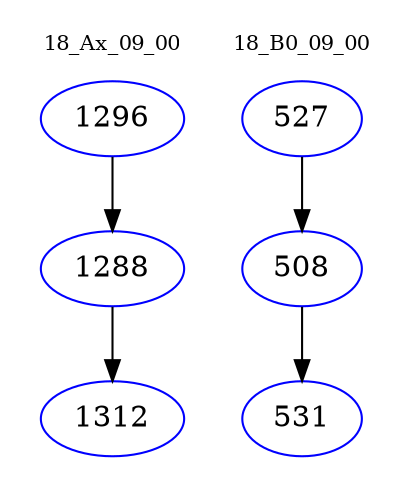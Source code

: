 digraph{
subgraph cluster_0 {
color = white
label = "18_Ax_09_00";
fontsize=10;
T0_1296 [label="1296", color="blue"]
T0_1296 -> T0_1288 [color="black"]
T0_1288 [label="1288", color="blue"]
T0_1288 -> T0_1312 [color="black"]
T0_1312 [label="1312", color="blue"]
}
subgraph cluster_1 {
color = white
label = "18_B0_09_00";
fontsize=10;
T1_527 [label="527", color="blue"]
T1_527 -> T1_508 [color="black"]
T1_508 [label="508", color="blue"]
T1_508 -> T1_531 [color="black"]
T1_531 [label="531", color="blue"]
}
}
